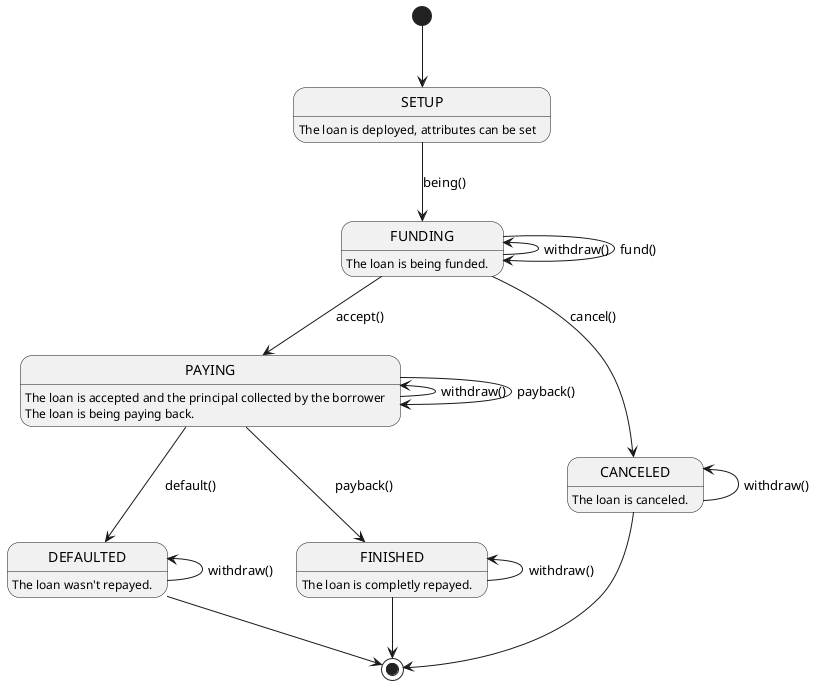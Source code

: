 @startuml
SETUP: The loan is deployed, attributes can be set
FUNDING : The loan is being funded.
PAYING: The loan is accepted and the principal collected by the borrower\nThe loan is being paying back.
CANCELED: The loan is canceled.
FINISHED: The loan is completly repayed.
DEFAULTED: The loan wasn't repayed.

[*] --> SETUP 
SETUP --> FUNDING: being()
FUNDING --> FUNDING: fund()
FUNDING -left-> FUNDING: withdraw()
FUNDING --> PAYING: accept()
FUNDING --> CANCELED: cancel()
CANCELED -left-> CANCELED: withdraw()
CANCELED --> [*]
PAYING --> PAYING: payback()
PAYING -left-> PAYING: withdraw()
PAYING --> FINISHED: payback()
FINISHED -left-> FINISHED: withdraw()
PAYING --> DEFAULTED: default()
DEFAULTED -left-> DEFAULTED: withdraw()
DEFAULTED --> [*]
FINISHED -->  [*]
@enduml
